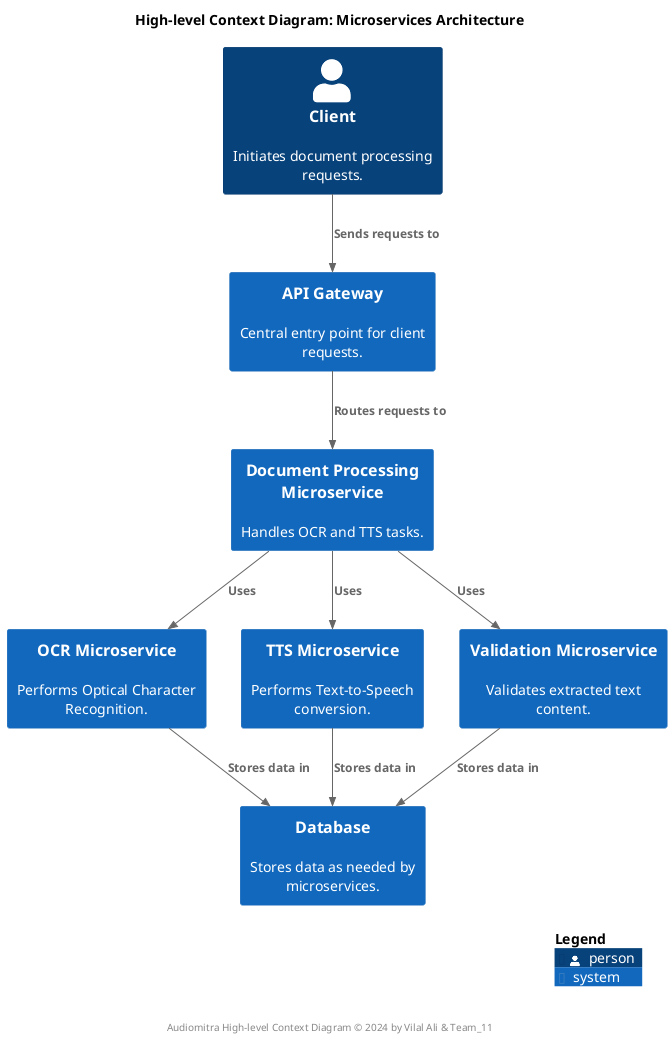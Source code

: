@startuml ContextDiagram_MA
title High-level Context Diagram: Microservices Architecture
top to bottom direction
'left to right direction

!include <C4/C4>
!include <C4/C4_Context>

Person(Client, "Client", "Initiates document processing requests.")

System(DocProcessingMicroservice, "Document Processing Microservice", "Handles OCR and TTS tasks.")
System(OCRService, "OCR Microservice", "Performs Optical Character Recognition.")
System(TTSService, "TTS Microservice", "Performs Text-to-Speech conversion.")
System(ValidationService, "Validation Microservice", "Validates extracted text content.")
System(APIGateway, "API Gateway", "Central entry point for client requests.")
System(Database, "Database", "Stores data as needed by microservices.")

Rel(Client, APIGateway, "Sends requests to")
Rel(APIGateway, DocProcessingMicroservice, "Routes requests to")
Rel(DocProcessingMicroservice, OCRService, "Uses")
Rel(DocProcessingMicroservice, TTSService, "Uses")
Rel(DocProcessingMicroservice, ValidationService, "Uses")
Rel(OCRService, Database, "Stores data in")
Rel(TTSService, Database, "Stores data in")
Rel(ValidationService, Database, "Stores data in")

footer "\nAudiomitra High-level Context Diagram © 2024 by Vilal Ali & Team_11"

SHOW_LEGEND(true)
@enduml
